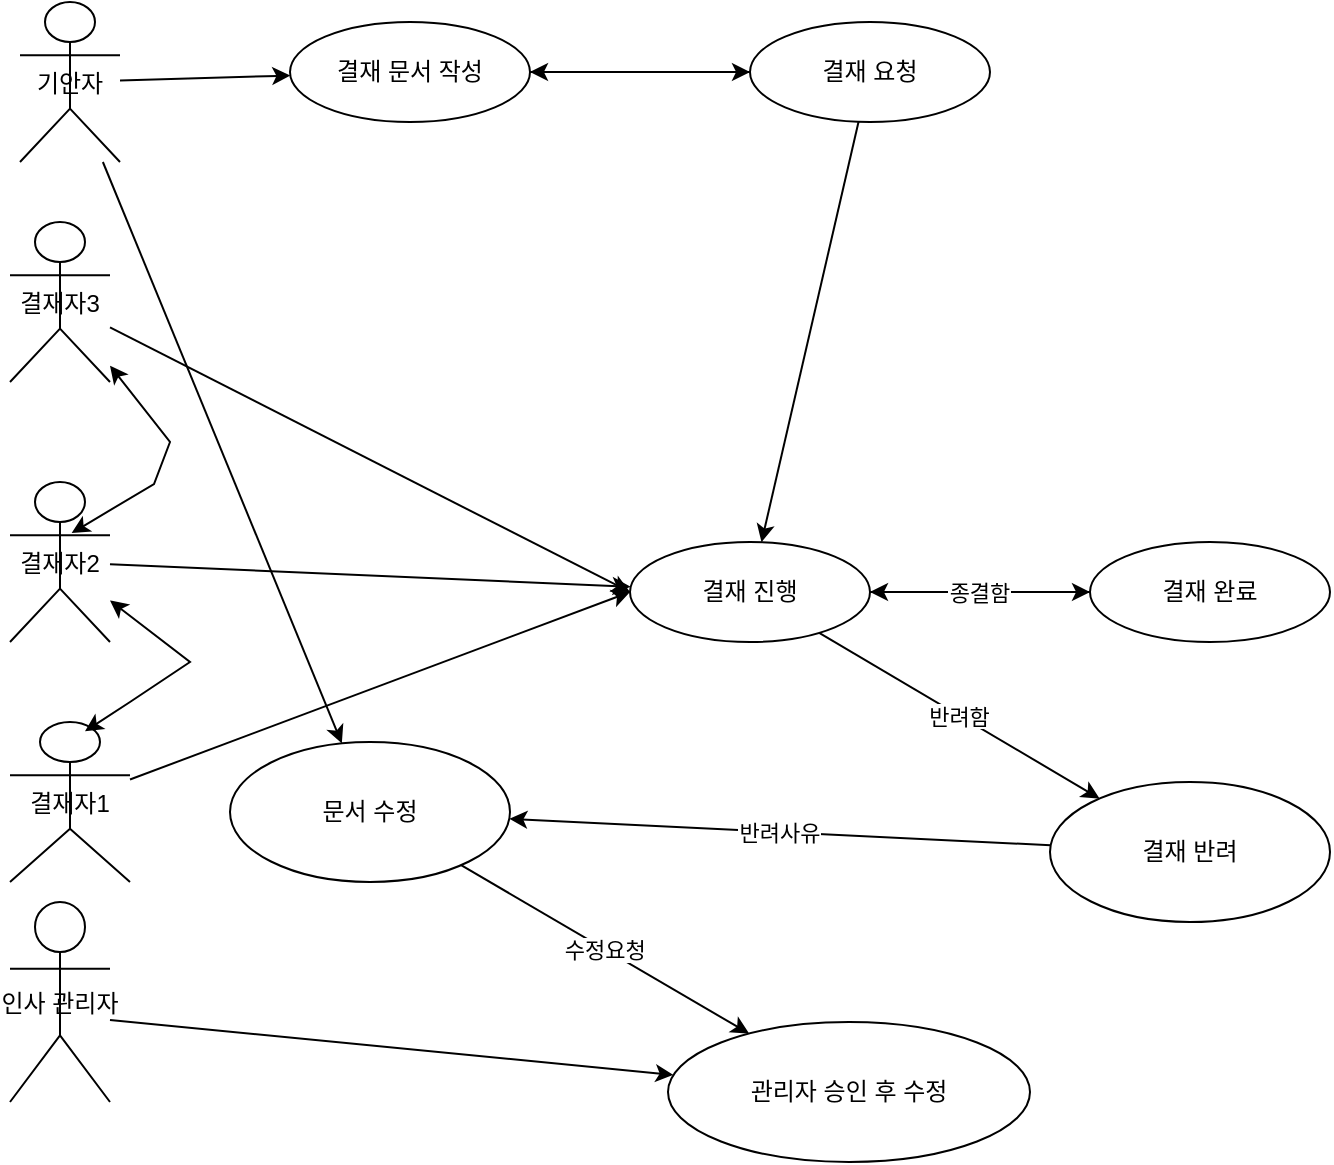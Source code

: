 <mxfile version="26.0.16">
  <diagram id="유스케이스-다이어그램" name="페이지-1">
    <mxGraphModel dx="1195" dy="622" grid="1" gridSize="10" guides="1" tooltips="1" connect="1" arrows="1" fold="1" page="1" pageScale="1" pageWidth="827" pageHeight="1169" math="0" shadow="0">
      <root>
        <mxCell id="0" />
        <mxCell id="1" parent="0" />
        <mxCell id="actor1" value="기안자" style="shape=umlActor;" parent="1" vertex="1">
          <mxGeometry x="15" y="30" width="50" height="80" as="geometry" />
        </mxCell>
        <mxCell id="actor2" value="결재자2" style="shape=umlActor;" parent="1" vertex="1">
          <mxGeometry x="10" y="270" width="50" height="80" as="geometry" />
        </mxCell>
        <mxCell id="actor3" value="인사 관리자" style="shape=umlActor;" parent="1" vertex="1">
          <mxGeometry x="10" y="480" width="50" height="100" as="geometry" />
        </mxCell>
        <mxCell id="uc1" value="결재 문서 작성" style="ellipse;whiteSpace=wrap;html=1;" parent="1" vertex="1">
          <mxGeometry x="150" y="40" width="120" height="50" as="geometry" />
        </mxCell>
        <mxCell id="line1" parent="1" source="actor1" target="uc1" edge="1">
          <mxGeometry relative="1" as="geometry" />
        </mxCell>
        <mxCell id="wLEf8VwNEtLMcEkHiYo0-1" value="" style="edgeStyle=orthogonalEdgeStyle;rounded=0;orthogonalLoop=1;jettySize=auto;html=1;" edge="1" parent="1" source="uc2" target="uc1">
          <mxGeometry relative="1" as="geometry" />
        </mxCell>
        <mxCell id="uc2" value="결재 요청" style="ellipse;whiteSpace=wrap;html=1;" parent="1" vertex="1">
          <mxGeometry x="380" y="40" width="120" height="50" as="geometry" />
        </mxCell>
        <mxCell id="line2" parent="1" source="uc1" target="uc2" edge="1">
          <mxGeometry relative="1" as="geometry" />
        </mxCell>
        <mxCell id="uc3" value="결재 진행" style="ellipse;whiteSpace=wrap;html=1;" parent="1" vertex="1">
          <mxGeometry x="320" y="300" width="120" height="50" as="geometry" />
        </mxCell>
        <mxCell id="line3" parent="1" source="uc2" target="uc3" edge="1">
          <mxGeometry relative="1" as="geometry" />
        </mxCell>
        <mxCell id="line4" parent="1" source="actor2" target="uc3" edge="1">
          <mxGeometry relative="1" as="geometry" />
        </mxCell>
        <mxCell id="wLEf8VwNEtLMcEkHiYo0-2" value="" style="edgeStyle=orthogonalEdgeStyle;rounded=0;orthogonalLoop=1;jettySize=auto;html=1;" edge="1" parent="1" source="uc4" target="uc3">
          <mxGeometry relative="1" as="geometry" />
        </mxCell>
        <mxCell id="uc4" value="결재 완료" style="ellipse;whiteSpace=wrap;html=1;" parent="1" vertex="1">
          <mxGeometry x="550" y="300" width="120" height="50" as="geometry" />
        </mxCell>
        <mxCell id="line5" value="종결함" parent="1" source="uc3" target="uc4" edge="1">
          <mxGeometry relative="1" as="geometry" />
        </mxCell>
        <mxCell id="uc5" value="결재 반려" style="ellipse;whiteSpace=wrap;html=1;" parent="1" vertex="1">
          <mxGeometry x="530" y="420" width="140" height="70" as="geometry" />
        </mxCell>
        <mxCell id="line6" value="반려함" style="align=center;" parent="1" source="uc3" target="uc5" edge="1">
          <mxGeometry relative="1" as="geometry" />
        </mxCell>
        <mxCell id="uc6" value="문서 수정" style="ellipse;whiteSpace=wrap;html=1;" parent="1" vertex="1">
          <mxGeometry x="120" y="400" width="140" height="70" as="geometry" />
        </mxCell>
        <mxCell id="line7" parent="1" source="actor1" target="uc6" edge="1">
          <mxGeometry relative="1" as="geometry" />
        </mxCell>
        <mxCell id="line8" value="반려사유" parent="1" source="uc5" target="uc6" edge="1">
          <mxGeometry relative="1" as="geometry" />
        </mxCell>
        <mxCell id="uc7" value="관리자 승인 후 수정" style="ellipse;whiteSpace=wrap;html=1;" parent="1" vertex="1">
          <mxGeometry x="339" y="540" width="181" height="70" as="geometry" />
        </mxCell>
        <mxCell id="line9" value="수정요청" parent="1" source="uc6" target="uc7" edge="1">
          <mxGeometry relative="1" as="geometry" />
        </mxCell>
        <mxCell id="line10" parent="1" target="uc7" edge="1">
          <mxGeometry relative="1" as="geometry">
            <mxPoint x="60" y="539" as="sourcePoint" />
          </mxGeometry>
        </mxCell>
        <mxCell id="wLEf8VwNEtLMcEkHiYo0-3" value="결재자3" style="shape=umlActor;" vertex="1" parent="1">
          <mxGeometry x="10" y="140" width="50" height="80" as="geometry" />
        </mxCell>
        <mxCell id="wLEf8VwNEtLMcEkHiYo0-4" value="결재자1" style="shape=umlActor;" vertex="1" parent="1">
          <mxGeometry x="10" y="390" width="60" height="80" as="geometry" />
        </mxCell>
        <mxCell id="wLEf8VwNEtLMcEkHiYo0-5" style="entryX=0;entryY=0.5;entryDx=0;entryDy=0;" edge="1" parent="1" source="wLEf8VwNEtLMcEkHiYo0-3" target="uc3">
          <mxGeometry relative="1" as="geometry">
            <mxPoint x="80" y="281" as="sourcePoint" />
            <mxPoint x="340" y="270" as="targetPoint" />
          </mxGeometry>
        </mxCell>
        <mxCell id="wLEf8VwNEtLMcEkHiYo0-6" style="entryX=0;entryY=0.5;entryDx=0;entryDy=0;" edge="1" parent="1" source="wLEf8VwNEtLMcEkHiYo0-4" target="uc3">
          <mxGeometry relative="1" as="geometry">
            <mxPoint x="100" y="380" as="sourcePoint" />
            <mxPoint x="360" y="458" as="targetPoint" />
          </mxGeometry>
        </mxCell>
        <mxCell id="wLEf8VwNEtLMcEkHiYo0-8" value="" style="endArrow=classic;startArrow=classic;html=1;rounded=0;exitX=0.625;exitY=0.058;exitDx=0;exitDy=0;exitPerimeter=0;" edge="1" parent="1" source="wLEf8VwNEtLMcEkHiYo0-4" target="actor2">
          <mxGeometry width="50" height="50" relative="1" as="geometry">
            <mxPoint x="50" y="380" as="sourcePoint" />
            <mxPoint x="100" y="330" as="targetPoint" />
            <Array as="points">
              <mxPoint x="70" y="380" />
              <mxPoint x="100" y="360" />
            </Array>
          </mxGeometry>
        </mxCell>
        <mxCell id="wLEf8VwNEtLMcEkHiYo0-9" value="" style="endArrow=classic;startArrow=classic;html=1;rounded=0;exitX=0.617;exitY=0.319;exitDx=0;exitDy=0;exitPerimeter=0;" edge="1" parent="1" source="actor2" target="wLEf8VwNEtLMcEkHiYo0-3">
          <mxGeometry width="50" height="50" relative="1" as="geometry">
            <mxPoint x="60" y="286" as="sourcePoint" />
            <mxPoint x="72" y="220" as="targetPoint" />
            <Array as="points">
              <mxPoint x="82" y="271" />
              <mxPoint x="90" y="250" />
            </Array>
          </mxGeometry>
        </mxCell>
      </root>
    </mxGraphModel>
  </diagram>
</mxfile>
